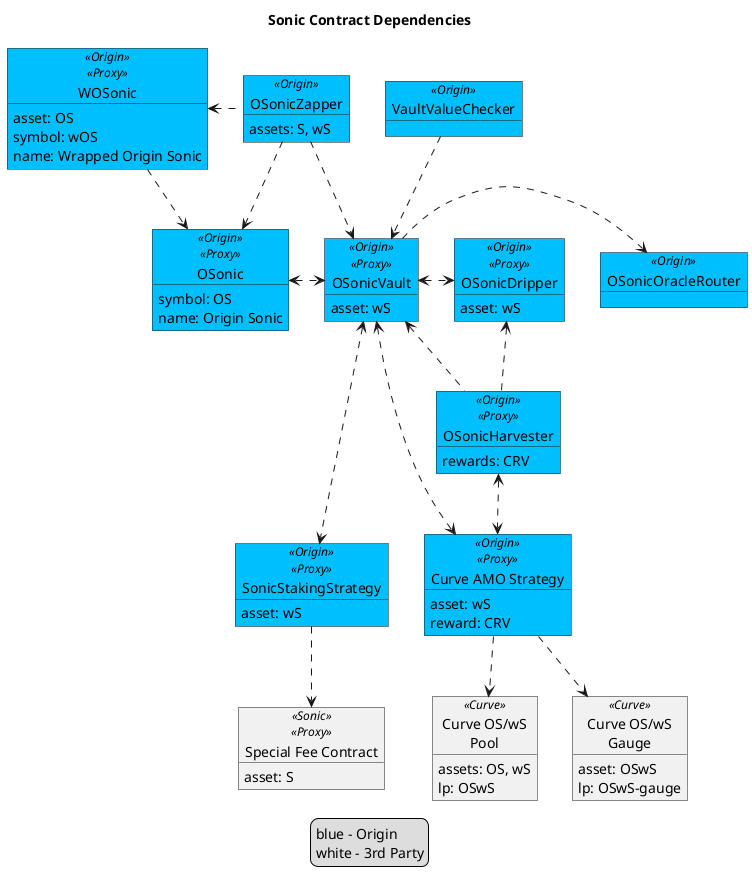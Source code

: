@startuml

!$originColor = DeepSkyBlue
!$phase2 = Yellow
' !$originColor = WhiteSmoke
!$newColor = LightGreen
!$changedColor = Orange
!$thirdPartyColor = WhiteSmoke

legend
blue - Origin
' green - new
' orange - changed
' yellow - phase2
white - 3rd Party
end legend

title "Sonic Contract Dependencies"

object "OSonicZapper" as zap <<Origin>> #$originColor {
    assets: S, wS
}

object "WOSonic" as wos <<Origin>><<Proxy>> #$originColor {
    asset: OS
    symbol: wOS
    name: Wrapped Origin Sonic
}

object "OSonicDripper" as drip <<Origin>><<Proxy>> #$originColor {
    asset: wS
}

object "VaultValueChecker" as checker <<Origin>> #$originColor {
}

object "OSonic" as os <<Origin>><<Proxy>> #$originColor {
    symbol: OS
    name: Origin Sonic
}

object "OSonicVault" as vault <<Origin>><<Proxy>> #$originColor {
    asset: wS
}

object "OSonicHarvester" as harv <<Origin>><<Proxy>> #$originColor {
    rewards: CRV
}

' Oracle
object "OSonicOracleRouter" as router <<Origin>> #DeepSkyBlue {
}

object "SonicStakingStrategy" as stakeStrat <<Origin>><<Proxy>> #$originColor {
    asset: wS
}

object "Special Fee Contract" as sfc <<Sonic>><<Proxy>> {
    asset: S
}

object "Curve AMO Strategy" as curveAmoStrat <<Origin>><<Proxy>> #$originColor {
    asset: wS
    reward: CRV
}

object "Curve OS/wS\nPool" as curvePool <<Curve>> {
    assets: OS, wS
    lp: OSwS
}

object "Curve OS/wS\nGauge" as curveGauge <<Curve>> {
    asset: OSwS
    lp: OSwS-gauge
}


wos <. zap
zap ..> os
zap ..> vault

checker ..> vault

wos ..> os
os <.> vault
vault <.> drip
vault <...> stakeStrat
stakeStrat ..> sfc
vault <...> curveAmoStrat
vault .> router

vault <.. harv 
drip <.. harv 

harv <..> curveAmoStrat
curveAmoStrat ..> curvePool
curveAmoStrat ..> curveGauge


@enduml